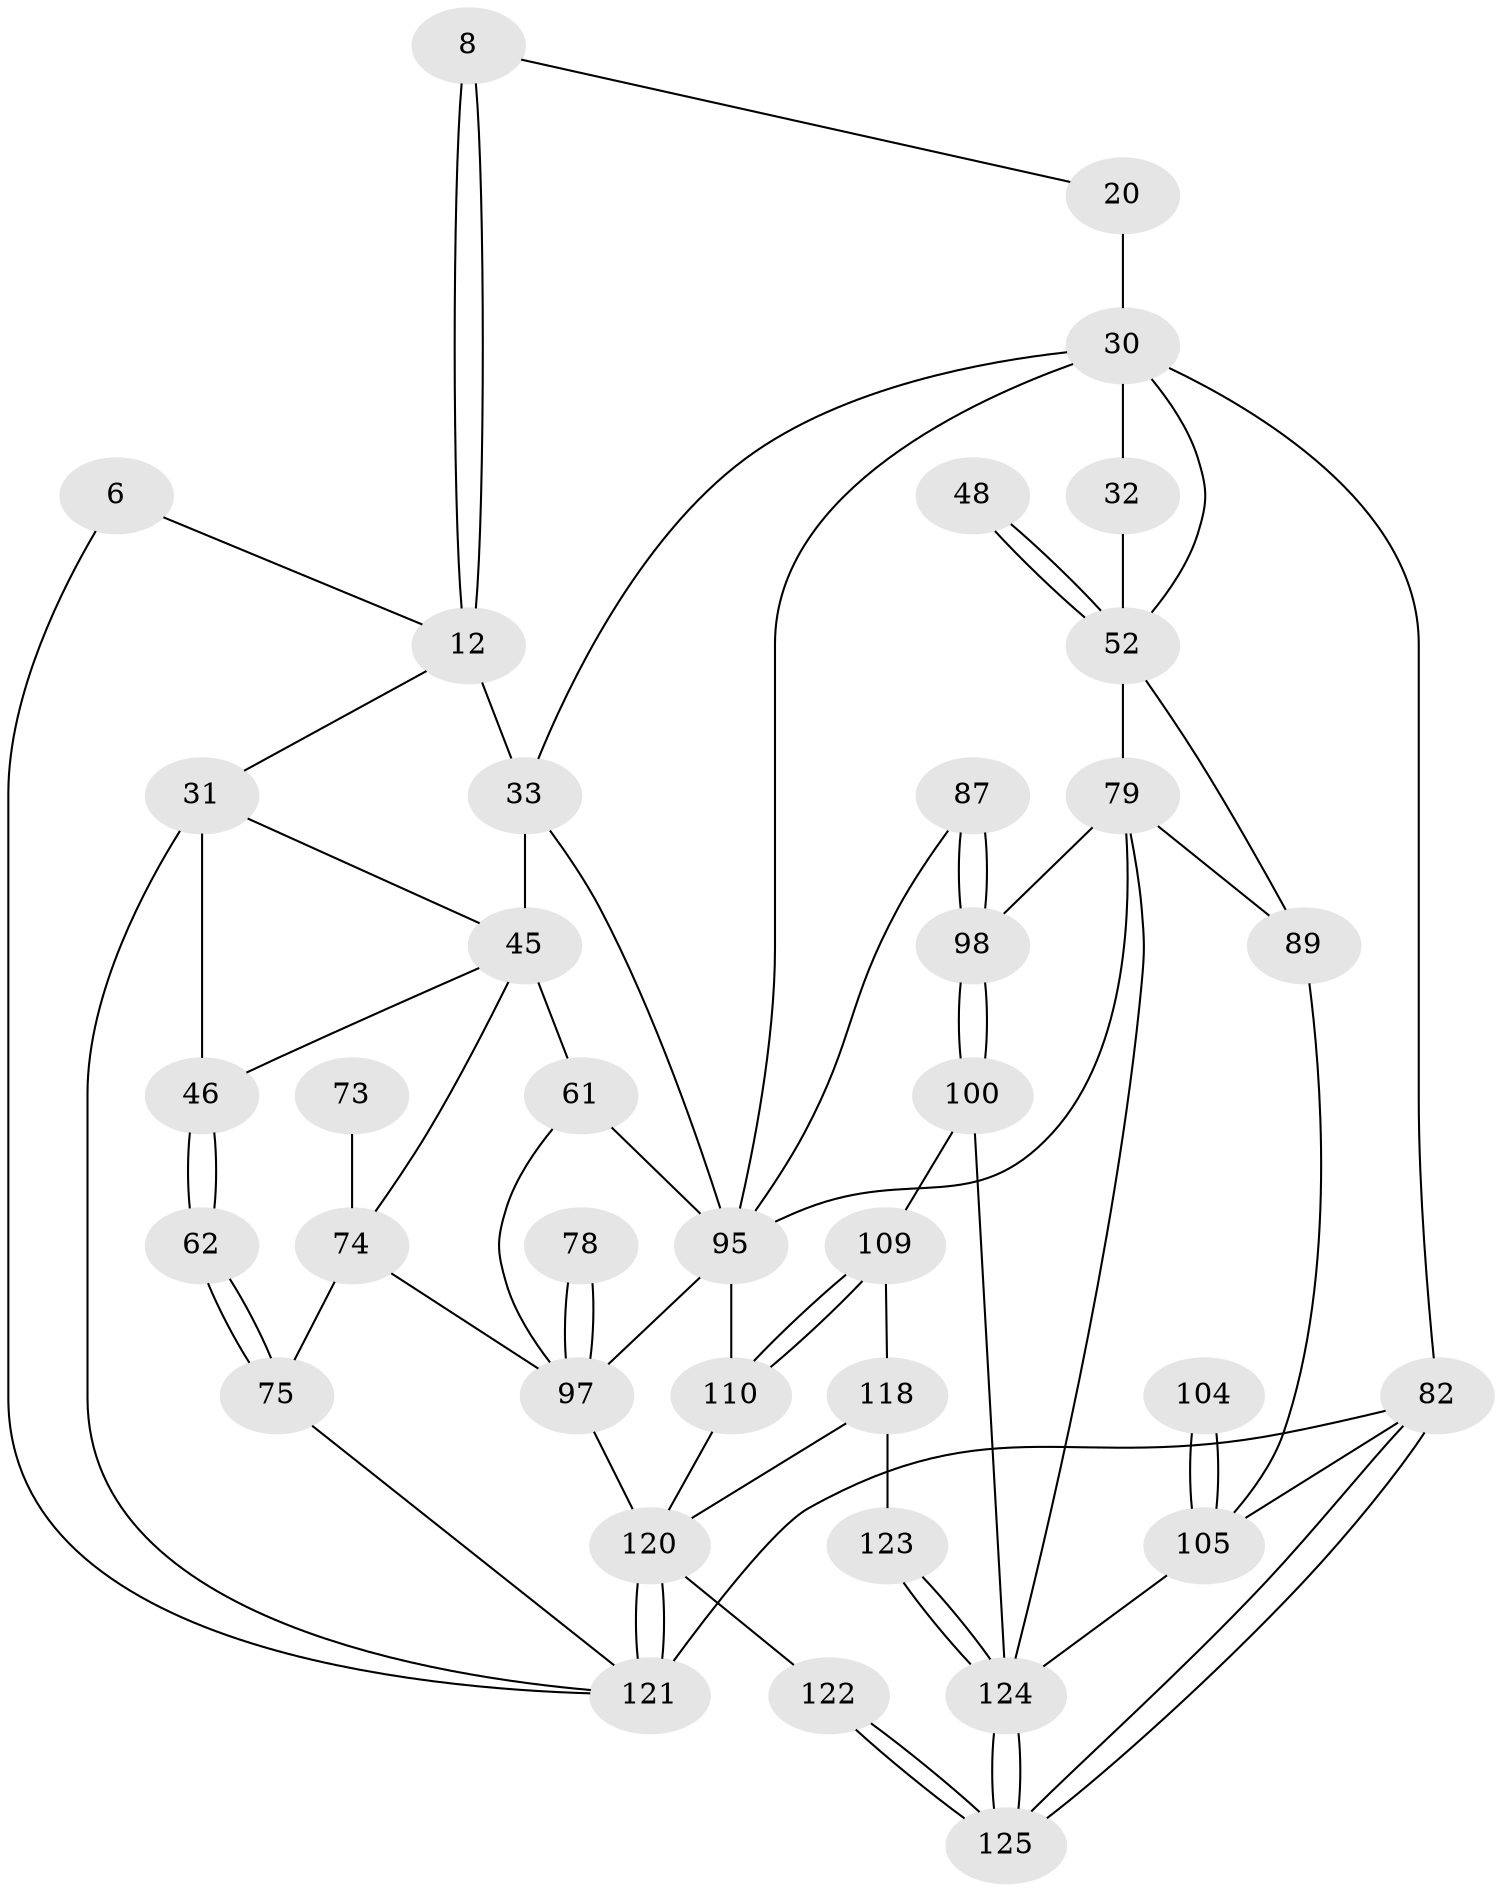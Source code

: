 // original degree distribution, {3: 0.024, 4: 0.248, 5: 0.488, 6: 0.24}
// Generated by graph-tools (version 1.1) at 2025/05/03/04/25 22:05:51]
// undirected, 37 vertices, 75 edges
graph export_dot {
graph [start="1"]
  node [color=gray90,style=filled];
  6 [pos="+0.22959636005356707+0"];
  8 [pos="+0.27586285717337033+0.06169208269810189"];
  12 [pos="+0.27215834905982694+0.12736507793746316",super="+10+9"];
  20 [pos="+0.46058135232386416+0.0884841567647544",super="+7"];
  30 [pos="+0.5111252490000249+0.25470021255701814",super="+21+29+25"];
  31 [pos="+0+0",super="+17"];
  32 [pos="+0.9068335486130064+0.2553157010009257",super="+26"];
  33 [pos="+0.3598232698706088+0.25062076037605563",super="+22"];
  45 [pos="+0.13603006751209487+0.40813388286541297",super="+42+34"];
  46 [pos="+0.044767336300417904+0.37187206122946953",super="+44+43"];
  48 [pos="+0.8652993934240258+0.32843308498906676"];
  52 [pos="+0.8703793116736137+0.4281132728946926",super="+51+49"];
  61 [pos="+0.40844428020797924+0.4391017283636536",super="+38+39"];
  62 [pos="+0+0.3910747329774199"];
  73 [pos="+0.1363223030475712+0.43066490942681945"];
  74 [pos="+0+0.46915203210146317",super="+69+70"];
  75 [pos="+0+0.4212529242435697"];
  78 [pos="+0.28339466097327676+0.6456623555539136"];
  79 [pos="+0.8845628927849143+0.5857808206706865",super="+72+64+53"];
  82 [pos="+1+1",super="+3"];
  87 [pos="+0.7292472572360247+0.598011150262845"];
  89 [pos="+0.9723474751452363+0.5809847460129486",super="+85"];
  95 [pos="+0.6091801547504873+0.6663955301932665",super="+57+36+88"];
  97 [pos="+0.43598973289837256+0.6674314074802654",super="+96+76+77+68"];
  98 [pos="+0.799872281441203+0.6729252698822695",super="+80+81"];
  100 [pos="+0.8070305499897391+0.7162202517661004"];
  104 [pos="+0.9594241262366225+0.7443704446152855"];
  105 [pos="+0.9229055049115816+0.8558894598384262",super="+84+103+91"];
  109 [pos="+0.6663215944088983+0.8082845517701137",super="+102"];
  110 [pos="+0.6036751281432953+0.82625932906875",super="+107+94"];
  118 [pos="+0.6751456806679533+0.9380031528239972",super="+115"];
  120 [pos="+0.39512783810238306+1",super="+117+119+111+112"];
  121 [pos="+0.25832879515869056+1",super="+86"];
  122 [pos="+0.5690914179813017+1"];
  123 [pos="+0.7261892516765538+0.9303923411875724",super="+114"];
  124 [pos="+0.8109312150476818+1",super="+113"];
  125 [pos="+0.8035476697290193+1"];
  6 -- 12;
  6 -- 121;
  8 -- 12 [weight=2];
  8 -- 12;
  8 -- 20;
  12 -- 31;
  12 -- 33;
  20 -- 30 [weight=3];
  30 -- 33;
  30 -- 52 [weight=2];
  30 -- 32 [weight=2];
  30 -- 82 [weight=2];
  30 -- 95;
  31 -- 121 [weight=2];
  31 -- 46;
  31 -- 45;
  32 -- 52 [weight=2];
  33 -- 45 [weight=2];
  33 -- 95;
  45 -- 46;
  45 -- 61 [weight=2];
  45 -- 74;
  46 -- 62 [weight=2];
  46 -- 62;
  48 -- 52 [weight=3];
  48 -- 52;
  52 -- 79 [weight=3];
  52 -- 89;
  61 -- 95 [weight=2];
  61 -- 97 [weight=2];
  62 -- 75;
  62 -- 75;
  73 -- 74 [weight=3];
  74 -- 75;
  74 -- 97 [weight=2];
  75 -- 121;
  78 -- 97 [weight=3];
  78 -- 97;
  79 -- 98 [weight=2];
  79 -- 89;
  79 -- 124;
  79 -- 95;
  82 -- 125;
  82 -- 125;
  82 -- 121 [weight=2];
  82 -- 105;
  87 -- 98 [weight=2];
  87 -- 98;
  87 -- 95;
  89 -- 105 [weight=2];
  95 -- 97 [weight=2];
  95 -- 110 [weight=2];
  97 -- 120 [weight=2];
  98 -- 100;
  98 -- 100;
  100 -- 124;
  100 -- 109;
  104 -- 105 [weight=3];
  104 -- 105;
  105 -- 124 [weight=2];
  109 -- 110 [weight=2];
  109 -- 110;
  109 -- 118;
  110 -- 120 [weight=2];
  118 -- 123 [weight=2];
  118 -- 120;
  120 -- 121 [weight=3];
  120 -- 121;
  120 -- 122 [weight=2];
  122 -- 125;
  122 -- 125;
  123 -- 124 [weight=2];
  123 -- 124;
  124 -- 125;
  124 -- 125;
}
